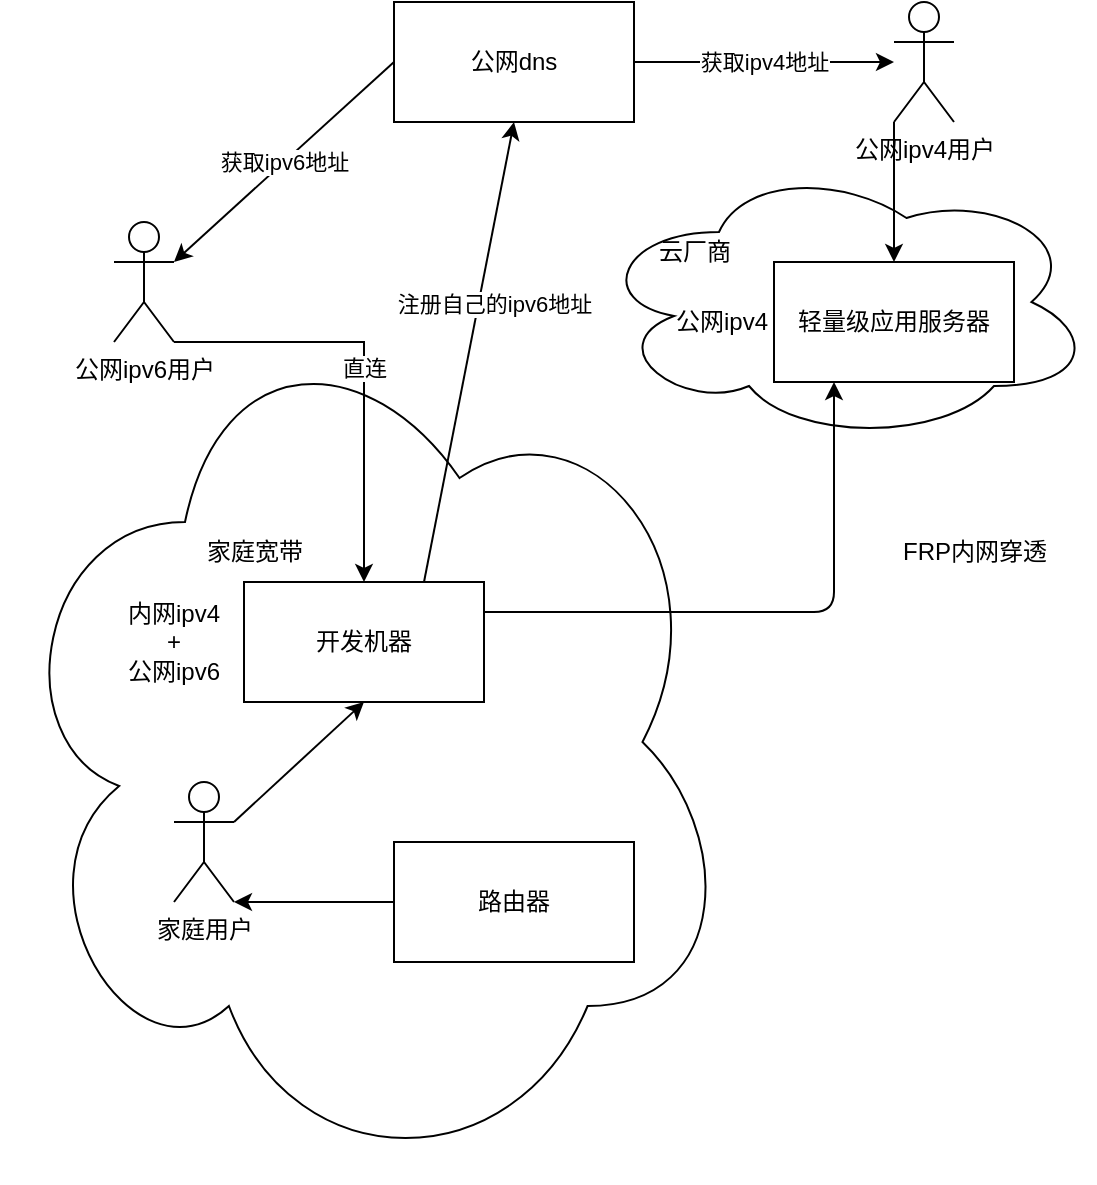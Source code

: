 <mxfile>
    <diagram id="9qGBmR39q_oAM_RMPDh4" name="第 1 页">
        <mxGraphModel dx="640" dy="1959" grid="1" gridSize="10" guides="1" tooltips="1" connect="1" arrows="1" fold="1" page="1" pageScale="1" pageWidth="827" pageHeight="1169" math="0" shadow="0">
            <root>
                <mxCell id="0"/>
                <mxCell id="1" parent="0"/>
                <mxCell id="2" value="" style="ellipse;shape=cloud;whiteSpace=wrap;html=1;" vertex="1" parent="1">
                    <mxGeometry x="84" y="310" width="366" height="440" as="geometry"/>
                </mxCell>
                <mxCell id="29" value="注册自己的ipv6地址" style="edgeStyle=none;html=1;exitX=0.75;exitY=0;exitDx=0;exitDy=0;entryX=0.5;entryY=1;entryDx=0;entryDy=0;" edge="1" parent="1" source="3" target="21">
                    <mxGeometry x="0.23" y="-7" relative="1" as="geometry">
                        <mxPoint y="1" as="offset"/>
                    </mxGeometry>
                </mxCell>
                <mxCell id="3" value="开发机器" style="rounded=0;whiteSpace=wrap;html=1;" vertex="1" parent="1">
                    <mxGeometry x="205" y="450" width="120" height="60" as="geometry"/>
                </mxCell>
                <mxCell id="4" value="家庭宽带" style="text;html=1;align=center;verticalAlign=middle;resizable=0;points=[];autosize=1;strokeColor=none;fillColor=none;" vertex="1" parent="1">
                    <mxGeometry x="175" y="420" width="70" height="30" as="geometry"/>
                </mxCell>
                <mxCell id="5" value="内网ipv4&lt;br&gt;+&lt;br&gt;公网ipv6" style="text;html=1;strokeColor=none;fillColor=none;align=center;verticalAlign=middle;whiteSpace=wrap;rounded=0;" vertex="1" parent="1">
                    <mxGeometry x="140" y="465" width="60" height="30" as="geometry"/>
                </mxCell>
                <mxCell id="9" value="" style="ellipse;shape=cloud;whiteSpace=wrap;html=1;" vertex="1" parent="1">
                    <mxGeometry x="380" y="240" width="250" height="140" as="geometry"/>
                </mxCell>
                <mxCell id="10" value="云厂商" style="text;html=1;align=center;verticalAlign=middle;resizable=0;points=[];autosize=1;strokeColor=none;fillColor=none;" vertex="1" parent="1">
                    <mxGeometry x="400" y="270" width="60" height="30" as="geometry"/>
                </mxCell>
                <mxCell id="11" value="轻量级应用服务器" style="rounded=0;whiteSpace=wrap;html=1;" vertex="1" parent="1">
                    <mxGeometry x="470" y="290" width="120" height="60" as="geometry"/>
                </mxCell>
                <mxCell id="13" value="FRP内网穿透" style="text;html=1;align=center;verticalAlign=middle;resizable=0;points=[];autosize=1;strokeColor=none;fillColor=none;" vertex="1" parent="1">
                    <mxGeometry x="520" y="420" width="100" height="30" as="geometry"/>
                </mxCell>
                <mxCell id="15" value="公网ipv4" style="text;html=1;strokeColor=none;fillColor=none;align=center;verticalAlign=middle;whiteSpace=wrap;rounded=0;" vertex="1" parent="1">
                    <mxGeometry x="414" y="305" width="60" height="30" as="geometry"/>
                </mxCell>
                <mxCell id="12" style="edgeStyle=none;html=1;exitX=1;exitY=0.25;exitDx=0;exitDy=0;entryX=0.25;entryY=1;entryDx=0;entryDy=0;" edge="1" parent="1" source="3" target="11">
                    <mxGeometry relative="1" as="geometry">
                        <Array as="points">
                            <mxPoint x="500" y="465"/>
                        </Array>
                    </mxGeometry>
                </mxCell>
                <mxCell id="18" value="直连" style="edgeStyle=none;html=1;exitX=1;exitY=1;exitDx=0;exitDy=0;exitPerimeter=0;entryX=0.5;entryY=0;entryDx=0;entryDy=0;rounded=0;" edge="1" parent="1" source="16" target="3">
                    <mxGeometry relative="1" as="geometry">
                        <Array as="points">
                            <mxPoint x="265" y="330"/>
                        </Array>
                    </mxGeometry>
                </mxCell>
                <mxCell id="16" value="公网ipv6用户" style="shape=umlActor;verticalLabelPosition=bottom;verticalAlign=top;html=1;outlineConnect=0;" vertex="1" parent="1">
                    <mxGeometry x="140" y="270" width="30" height="60" as="geometry"/>
                </mxCell>
                <mxCell id="24" style="edgeStyle=none;html=1;entryX=0.5;entryY=1;entryDx=0;entryDy=0;exitX=1;exitY=0.333;exitDx=0;exitDy=0;exitPerimeter=0;" edge="1" parent="1" source="22" target="3">
                    <mxGeometry relative="1" as="geometry"/>
                </mxCell>
                <mxCell id="30" style="edgeStyle=none;html=1;exitX=0;exitY=0.5;exitDx=0;exitDy=0;entryX=1;entryY=1;entryDx=0;entryDy=0;entryPerimeter=0;" edge="1" parent="1" source="20" target="22">
                    <mxGeometry relative="1" as="geometry"/>
                </mxCell>
                <mxCell id="20" value="路由器" style="rounded=0;whiteSpace=wrap;html=1;" vertex="1" parent="1">
                    <mxGeometry x="280" y="580" width="120" height="60" as="geometry"/>
                </mxCell>
                <mxCell id="25" value="获取ipv6地址" style="edgeStyle=none;html=1;exitX=0;exitY=0.5;exitDx=0;exitDy=0;entryX=1;entryY=0.333;entryDx=0;entryDy=0;entryPerimeter=0;" edge="1" parent="1" source="21" target="16">
                    <mxGeometry relative="1" as="geometry"/>
                </mxCell>
                <mxCell id="27" value="获取ipv4地址" style="edgeStyle=none;html=1;" edge="1" parent="1" source="21" target="26">
                    <mxGeometry relative="1" as="geometry"/>
                </mxCell>
                <mxCell id="21" value="公网dns" style="rounded=0;whiteSpace=wrap;html=1;" vertex="1" parent="1">
                    <mxGeometry x="280" y="160" width="120" height="60" as="geometry"/>
                </mxCell>
                <mxCell id="22" value="家庭用户" style="shape=umlActor;verticalLabelPosition=bottom;verticalAlign=top;html=1;outlineConnect=0;" vertex="1" parent="1">
                    <mxGeometry x="170" y="550" width="30" height="60" as="geometry"/>
                </mxCell>
                <mxCell id="28" style="edgeStyle=none;html=1;entryX=0.5;entryY=0;entryDx=0;entryDy=0;exitX=0;exitY=1;exitDx=0;exitDy=0;exitPerimeter=0;" edge="1" parent="1" source="26" target="11">
                    <mxGeometry relative="1" as="geometry">
                        <mxPoint x="515" y="220" as="sourcePoint"/>
                    </mxGeometry>
                </mxCell>
                <mxCell id="26" value="公网ipv4用户" style="shape=umlActor;verticalLabelPosition=bottom;verticalAlign=top;html=1;outlineConnect=0;" vertex="1" parent="1">
                    <mxGeometry x="530" y="160" width="30" height="60" as="geometry"/>
                </mxCell>
            </root>
        </mxGraphModel>
    </diagram>
</mxfile>